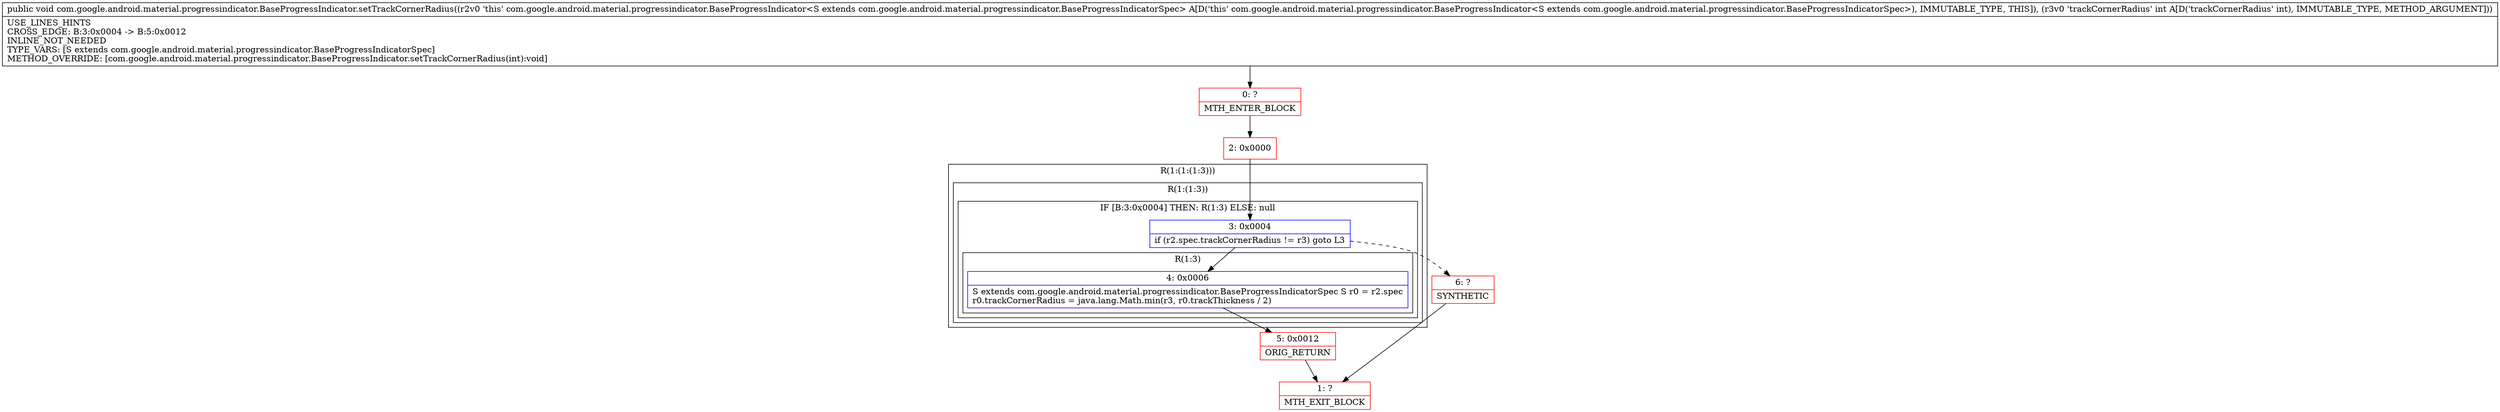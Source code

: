 digraph "CFG forcom.google.android.material.progressindicator.BaseProgressIndicator.setTrackCornerRadius(I)V" {
subgraph cluster_Region_1680692978 {
label = "R(1:(1:(1:3)))";
node [shape=record,color=blue];
subgraph cluster_Region_1854673113 {
label = "R(1:(1:3))";
node [shape=record,color=blue];
subgraph cluster_IfRegion_348567452 {
label = "IF [B:3:0x0004] THEN: R(1:3) ELSE: null";
node [shape=record,color=blue];
Node_3 [shape=record,label="{3\:\ 0x0004|if (r2.spec.trackCornerRadius != r3) goto L3\l}"];
subgraph cluster_Region_922329287 {
label = "R(1:3)";
node [shape=record,color=blue];
Node_4 [shape=record,label="{4\:\ 0x0006|S extends com.google.android.material.progressindicator.BaseProgressIndicatorSpec S r0 = r2.spec\lr0.trackCornerRadius = java.lang.Math.min(r3, r0.trackThickness \/ 2)\l}"];
}
}
}
}
Node_0 [shape=record,color=red,label="{0\:\ ?|MTH_ENTER_BLOCK\l}"];
Node_2 [shape=record,color=red,label="{2\:\ 0x0000}"];
Node_5 [shape=record,color=red,label="{5\:\ 0x0012|ORIG_RETURN\l}"];
Node_1 [shape=record,color=red,label="{1\:\ ?|MTH_EXIT_BLOCK\l}"];
Node_6 [shape=record,color=red,label="{6\:\ ?|SYNTHETIC\l}"];
MethodNode[shape=record,label="{public void com.google.android.material.progressindicator.BaseProgressIndicator.setTrackCornerRadius((r2v0 'this' com.google.android.material.progressindicator.BaseProgressIndicator\<S extends com.google.android.material.progressindicator.BaseProgressIndicatorSpec\> A[D('this' com.google.android.material.progressindicator.BaseProgressIndicator\<S extends com.google.android.material.progressindicator.BaseProgressIndicatorSpec\>), IMMUTABLE_TYPE, THIS]), (r3v0 'trackCornerRadius' int A[D('trackCornerRadius' int), IMMUTABLE_TYPE, METHOD_ARGUMENT]))  | USE_LINES_HINTS\lCROSS_EDGE: B:3:0x0004 \-\> B:5:0x0012\lINLINE_NOT_NEEDED\lTYPE_VARS: [S extends com.google.android.material.progressindicator.BaseProgressIndicatorSpec]\lMETHOD_OVERRIDE: [com.google.android.material.progressindicator.BaseProgressIndicator.setTrackCornerRadius(int):void]\l}"];
MethodNode -> Node_0;Node_3 -> Node_4;
Node_3 -> Node_6[style=dashed];
Node_4 -> Node_5;
Node_0 -> Node_2;
Node_2 -> Node_3;
Node_5 -> Node_1;
Node_6 -> Node_1;
}

